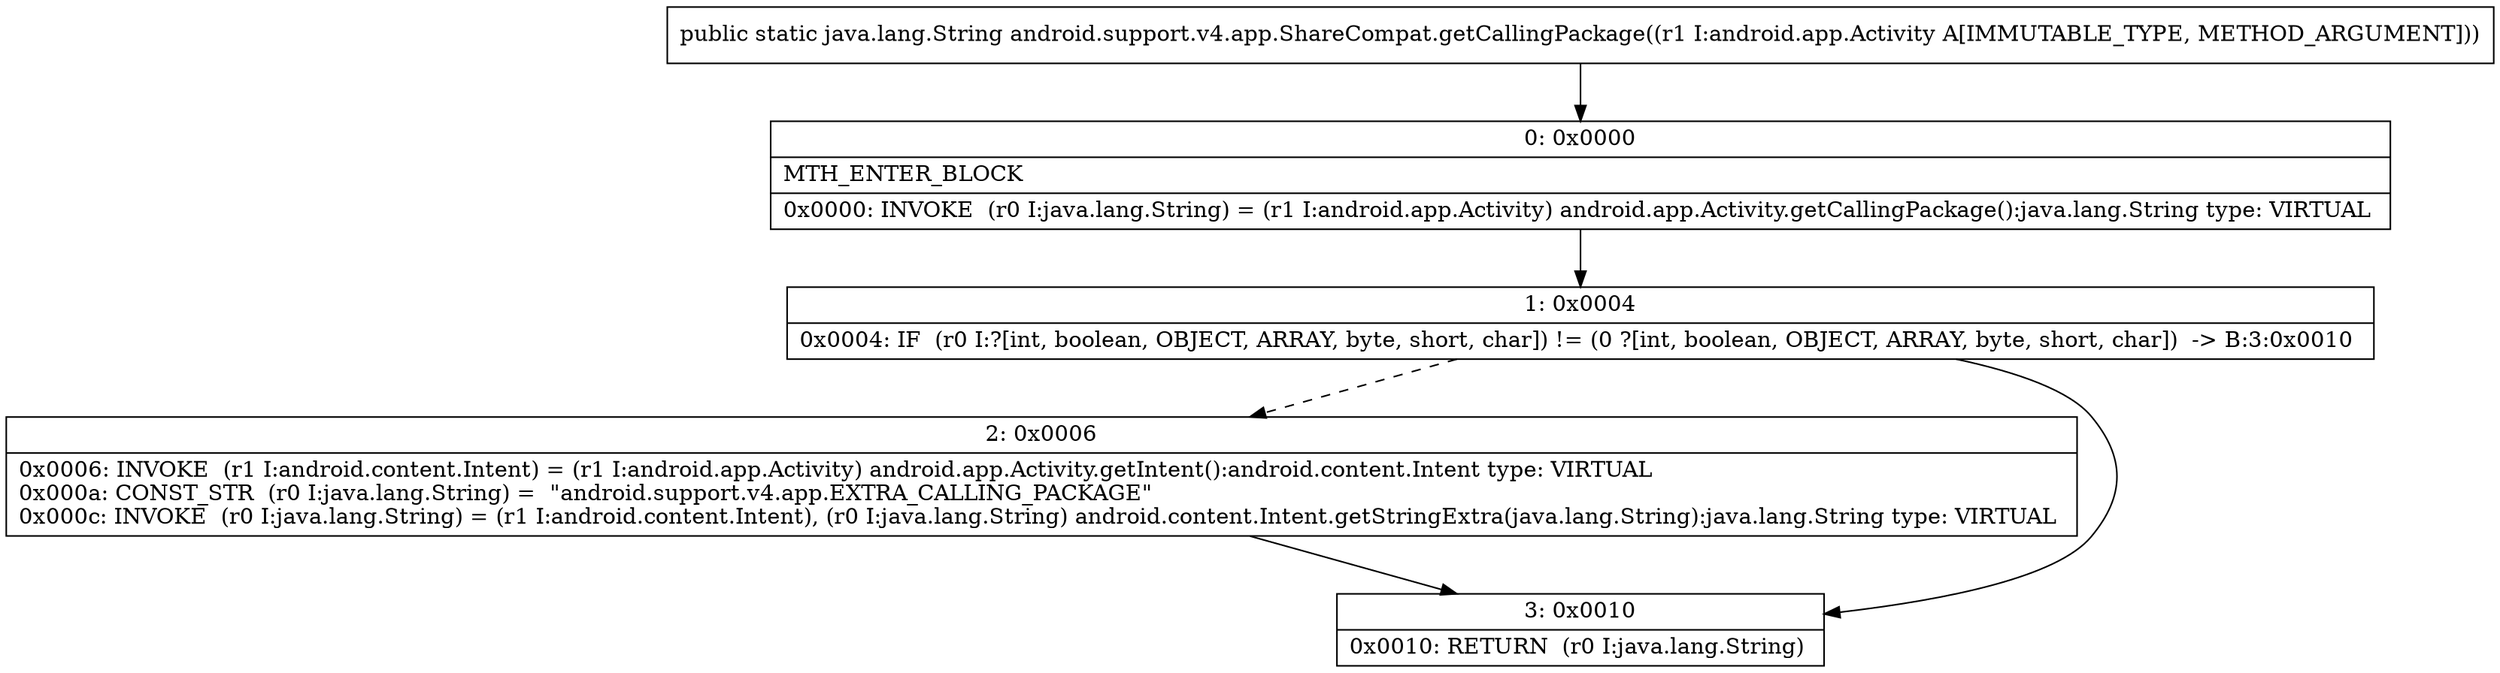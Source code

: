 digraph "CFG forandroid.support.v4.app.ShareCompat.getCallingPackage(Landroid\/app\/Activity;)Ljava\/lang\/String;" {
Node_0 [shape=record,label="{0\:\ 0x0000|MTH_ENTER_BLOCK\l|0x0000: INVOKE  (r0 I:java.lang.String) = (r1 I:android.app.Activity) android.app.Activity.getCallingPackage():java.lang.String type: VIRTUAL \l}"];
Node_1 [shape=record,label="{1\:\ 0x0004|0x0004: IF  (r0 I:?[int, boolean, OBJECT, ARRAY, byte, short, char]) != (0 ?[int, boolean, OBJECT, ARRAY, byte, short, char])  \-\> B:3:0x0010 \l}"];
Node_2 [shape=record,label="{2\:\ 0x0006|0x0006: INVOKE  (r1 I:android.content.Intent) = (r1 I:android.app.Activity) android.app.Activity.getIntent():android.content.Intent type: VIRTUAL \l0x000a: CONST_STR  (r0 I:java.lang.String) =  \"android.support.v4.app.EXTRA_CALLING_PACKAGE\" \l0x000c: INVOKE  (r0 I:java.lang.String) = (r1 I:android.content.Intent), (r0 I:java.lang.String) android.content.Intent.getStringExtra(java.lang.String):java.lang.String type: VIRTUAL \l}"];
Node_3 [shape=record,label="{3\:\ 0x0010|0x0010: RETURN  (r0 I:java.lang.String) \l}"];
MethodNode[shape=record,label="{public static java.lang.String android.support.v4.app.ShareCompat.getCallingPackage((r1 I:android.app.Activity A[IMMUTABLE_TYPE, METHOD_ARGUMENT])) }"];
MethodNode -> Node_0;
Node_0 -> Node_1;
Node_1 -> Node_2[style=dashed];
Node_1 -> Node_3;
Node_2 -> Node_3;
}

